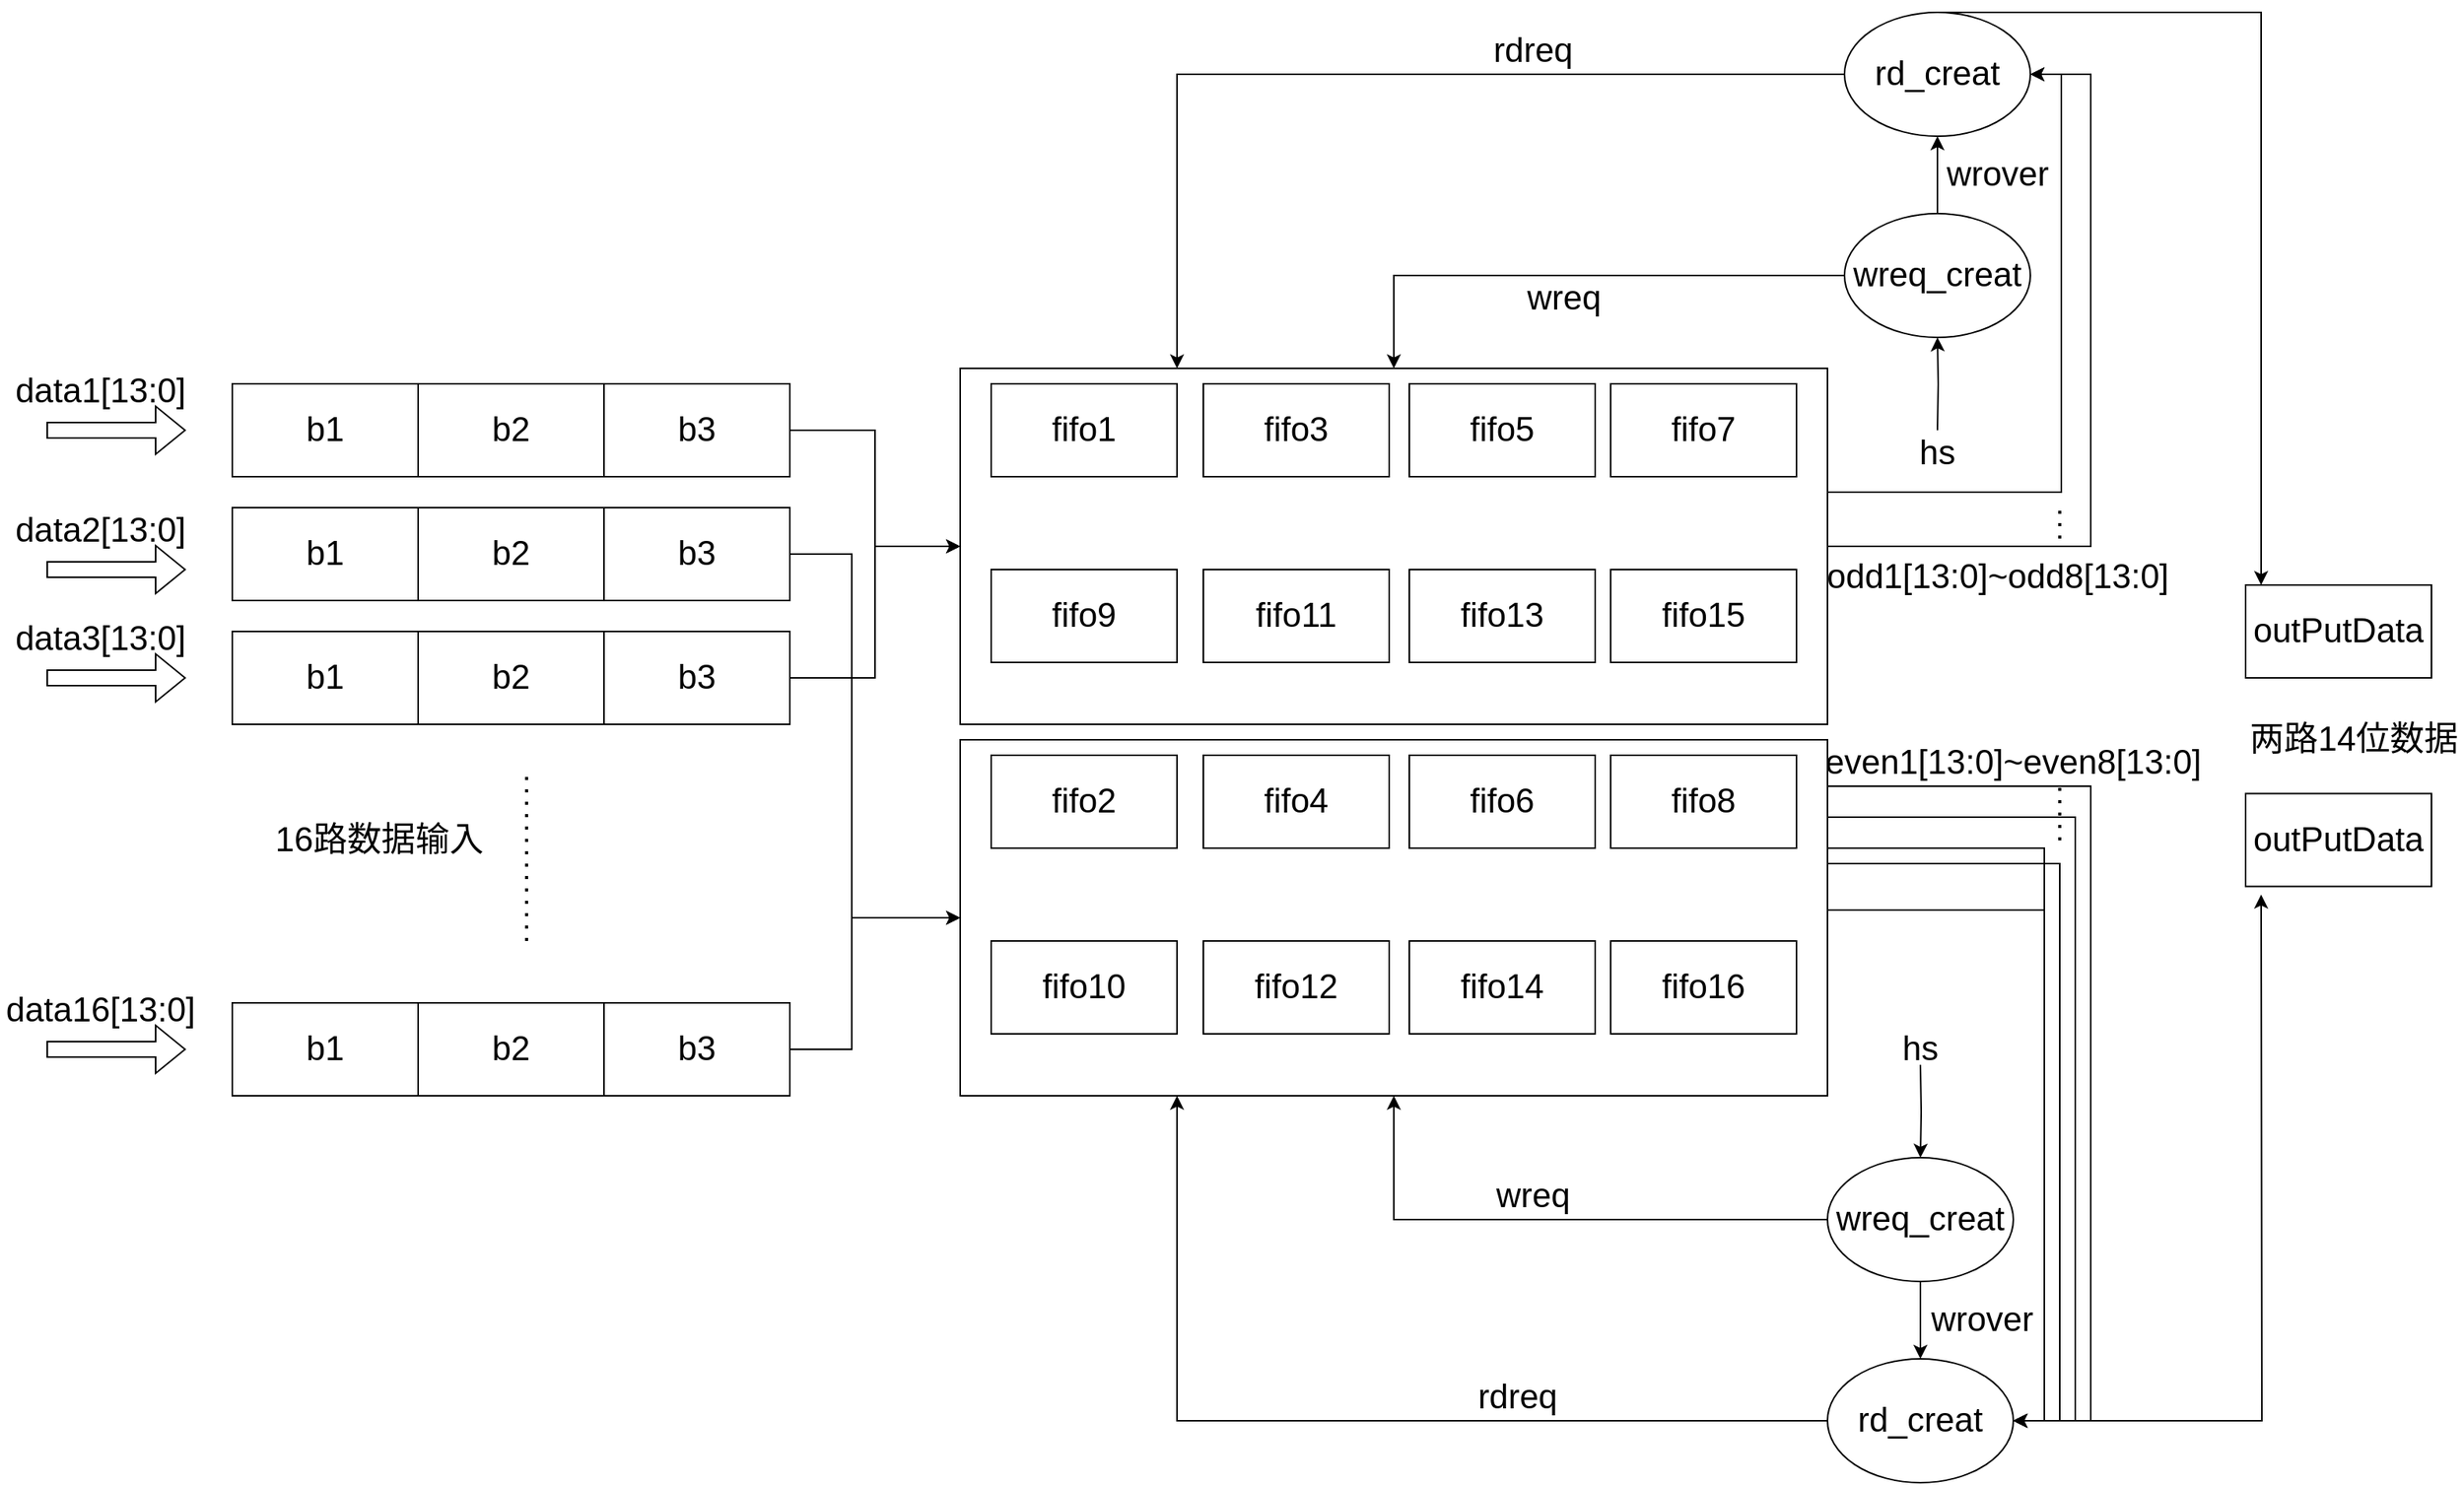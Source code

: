 <mxfile version="16.6.4" type="github">
  <diagram id="uhMTOCQxYAXmYfAqve4G" name="Page-1">
    <mxGraphModel dx="1422" dy="706" grid="1" gridSize="10" guides="1" tooltips="1" connect="1" arrows="1" fold="1" page="1" pageScale="1" pageWidth="827" pageHeight="1169" math="0" shadow="0">
      <root>
        <mxCell id="0" />
        <mxCell id="1" parent="0" />
        <mxCell id="QmlifTvjpnVVAQiFLO3C-1" value="&lt;font style=&quot;font-size: 22px;&quot;&gt;b1&lt;/font&gt;" style="rounded=0;whiteSpace=wrap;html=1;fontSize=22;" vertex="1" parent="1">
          <mxGeometry x="200" y="290" width="120" height="60" as="geometry" />
        </mxCell>
        <mxCell id="QmlifTvjpnVVAQiFLO3C-2" value="b2" style="rounded=0;whiteSpace=wrap;html=1;fontSize=22;" vertex="1" parent="1">
          <mxGeometry x="320" y="290" width="120" height="60" as="geometry" />
        </mxCell>
        <mxCell id="QmlifTvjpnVVAQiFLO3C-54" style="edgeStyle=orthogonalEdgeStyle;rounded=0;orthogonalLoop=1;jettySize=auto;html=1;fontSize=22;" edge="1" parent="1" source="QmlifTvjpnVVAQiFLO3C-3" target="QmlifTvjpnVVAQiFLO3C-31">
          <mxGeometry relative="1" as="geometry" />
        </mxCell>
        <mxCell id="QmlifTvjpnVVAQiFLO3C-3" value="b3" style="rounded=0;whiteSpace=wrap;html=1;fontSize=22;" vertex="1" parent="1">
          <mxGeometry x="440" y="290" width="120" height="60" as="geometry" />
        </mxCell>
        <mxCell id="QmlifTvjpnVVAQiFLO3C-10" value="b1" style="rounded=0;whiteSpace=wrap;html=1;fontSize=22;" vertex="1" parent="1">
          <mxGeometry x="200" y="370" width="120" height="60" as="geometry" />
        </mxCell>
        <mxCell id="QmlifTvjpnVVAQiFLO3C-11" value="b2" style="rounded=0;whiteSpace=wrap;html=1;fontSize=22;" vertex="1" parent="1">
          <mxGeometry x="320" y="370" width="120" height="60" as="geometry" />
        </mxCell>
        <mxCell id="QmlifTvjpnVVAQiFLO3C-55" style="edgeStyle=orthogonalEdgeStyle;rounded=0;orthogonalLoop=1;jettySize=auto;html=1;entryX=0;entryY=0.5;entryDx=0;entryDy=0;fontSize=22;" edge="1" parent="1" source="QmlifTvjpnVVAQiFLO3C-12" target="QmlifTvjpnVVAQiFLO3C-43">
          <mxGeometry relative="1" as="geometry">
            <Array as="points">
              <mxPoint x="600" y="400" />
              <mxPoint x="600" y="635" />
            </Array>
          </mxGeometry>
        </mxCell>
        <mxCell id="QmlifTvjpnVVAQiFLO3C-12" value="b3" style="rounded=0;whiteSpace=wrap;html=1;fontSize=22;" vertex="1" parent="1">
          <mxGeometry x="440" y="370" width="120" height="60" as="geometry" />
        </mxCell>
        <mxCell id="QmlifTvjpnVVAQiFLO3C-13" value="b1" style="rounded=0;whiteSpace=wrap;html=1;fontSize=22;" vertex="1" parent="1">
          <mxGeometry x="200" y="450" width="120" height="60" as="geometry" />
        </mxCell>
        <mxCell id="QmlifTvjpnVVAQiFLO3C-14" value="b2" style="rounded=0;whiteSpace=wrap;html=1;fontSize=22;" vertex="1" parent="1">
          <mxGeometry x="320" y="450" width="120" height="60" as="geometry" />
        </mxCell>
        <mxCell id="QmlifTvjpnVVAQiFLO3C-56" style="edgeStyle=orthogonalEdgeStyle;rounded=0;orthogonalLoop=1;jettySize=auto;html=1;entryX=0;entryY=0.5;entryDx=0;entryDy=0;fontSize=22;" edge="1" parent="1" source="QmlifTvjpnVVAQiFLO3C-15" target="QmlifTvjpnVVAQiFLO3C-31">
          <mxGeometry relative="1" as="geometry" />
        </mxCell>
        <mxCell id="QmlifTvjpnVVAQiFLO3C-15" value="b3" style="rounded=0;whiteSpace=wrap;html=1;fontSize=22;" vertex="1" parent="1">
          <mxGeometry x="440" y="450" width="120" height="60" as="geometry" />
        </mxCell>
        <mxCell id="QmlifTvjpnVVAQiFLO3C-16" value="b1" style="rounded=0;whiteSpace=wrap;html=1;fontSize=22;" vertex="1" parent="1">
          <mxGeometry x="200" y="690" width="120" height="60" as="geometry" />
        </mxCell>
        <mxCell id="QmlifTvjpnVVAQiFLO3C-17" value="b2" style="rounded=0;whiteSpace=wrap;html=1;fontSize=22;" vertex="1" parent="1">
          <mxGeometry x="320" y="690" width="120" height="60" as="geometry" />
        </mxCell>
        <mxCell id="QmlifTvjpnVVAQiFLO3C-57" style="edgeStyle=orthogonalEdgeStyle;rounded=0;orthogonalLoop=1;jettySize=auto;html=1;entryX=0;entryY=0.5;entryDx=0;entryDy=0;fontSize=22;" edge="1" parent="1" source="QmlifTvjpnVVAQiFLO3C-18" target="QmlifTvjpnVVAQiFLO3C-43">
          <mxGeometry relative="1" as="geometry">
            <Array as="points">
              <mxPoint x="600" y="720" />
              <mxPoint x="600" y="635" />
            </Array>
          </mxGeometry>
        </mxCell>
        <mxCell id="QmlifTvjpnVVAQiFLO3C-18" value="b3" style="rounded=0;whiteSpace=wrap;html=1;fontSize=22;" vertex="1" parent="1">
          <mxGeometry x="440" y="690" width="120" height="60" as="geometry" />
        </mxCell>
        <mxCell id="QmlifTvjpnVVAQiFLO3C-19" value="" style="endArrow=none;dashed=1;html=1;dashPattern=1 3;strokeWidth=2;rounded=0;fontSize=22;" edge="1" parent="1">
          <mxGeometry width="50" height="50" relative="1" as="geometry">
            <mxPoint x="390" y="650" as="sourcePoint" />
            <mxPoint x="390" y="540" as="targetPoint" />
          </mxGeometry>
        </mxCell>
        <mxCell id="QmlifTvjpnVVAQiFLO3C-22" value="" style="shape=flexArrow;endArrow=classic;html=1;rounded=0;" edge="1" parent="1">
          <mxGeometry width="50" height="50" relative="1" as="geometry">
            <mxPoint x="80" y="320" as="sourcePoint" />
            <mxPoint x="170" y="320" as="targetPoint" />
          </mxGeometry>
        </mxCell>
        <mxCell id="QmlifTvjpnVVAQiFLO3C-23" value="&lt;span style=&quot;font-size: 22px&quot;&gt;data1[13:0]&lt;/span&gt;" style="text;html=1;strokeColor=none;fillColor=none;align=center;verticalAlign=middle;whiteSpace=wrap;rounded=0;" vertex="1" parent="1">
          <mxGeometry x="50" y="270" width="130" height="50" as="geometry" />
        </mxCell>
        <mxCell id="QmlifTvjpnVVAQiFLO3C-24" value="" style="shape=flexArrow;endArrow=classic;html=1;rounded=0;" edge="1" parent="1">
          <mxGeometry width="50" height="50" relative="1" as="geometry">
            <mxPoint x="80" y="410" as="sourcePoint" />
            <mxPoint x="170" y="410" as="targetPoint" />
          </mxGeometry>
        </mxCell>
        <mxCell id="QmlifTvjpnVVAQiFLO3C-25" value="&lt;font style=&quot;font-size: 22px&quot;&gt;data2[13:0]&lt;/font&gt;" style="text;html=1;strokeColor=none;fillColor=none;align=center;verticalAlign=middle;whiteSpace=wrap;rounded=0;" vertex="1" parent="1">
          <mxGeometry x="50" y="360" width="130" height="50" as="geometry" />
        </mxCell>
        <mxCell id="QmlifTvjpnVVAQiFLO3C-26" value="" style="shape=flexArrow;endArrow=classic;html=1;rounded=0;" edge="1" parent="1">
          <mxGeometry width="50" height="50" relative="1" as="geometry">
            <mxPoint x="80" y="480" as="sourcePoint" />
            <mxPoint x="170" y="480" as="targetPoint" />
          </mxGeometry>
        </mxCell>
        <mxCell id="QmlifTvjpnVVAQiFLO3C-27" value="&lt;font style=&quot;font-size: 22px&quot;&gt;data3[13:0]&lt;/font&gt;" style="text;html=1;strokeColor=none;fillColor=none;align=center;verticalAlign=middle;whiteSpace=wrap;rounded=0;" vertex="1" parent="1">
          <mxGeometry x="50" y="430" width="130" height="50" as="geometry" />
        </mxCell>
        <mxCell id="QmlifTvjpnVVAQiFLO3C-28" value="" style="shape=flexArrow;endArrow=classic;html=1;rounded=0;" edge="1" parent="1">
          <mxGeometry width="50" height="50" relative="1" as="geometry">
            <mxPoint x="80" y="720" as="sourcePoint" />
            <mxPoint x="170" y="720" as="targetPoint" />
          </mxGeometry>
        </mxCell>
        <mxCell id="QmlifTvjpnVVAQiFLO3C-29" value="&lt;font style=&quot;font-size: 22px&quot;&gt;data16[13:0]&lt;/font&gt;" style="text;html=1;strokeColor=none;fillColor=none;align=center;verticalAlign=middle;whiteSpace=wrap;rounded=0;" vertex="1" parent="1">
          <mxGeometry x="50" y="670" width="130" height="50" as="geometry" />
        </mxCell>
        <mxCell id="QmlifTvjpnVVAQiFLO3C-62" style="edgeStyle=orthogonalEdgeStyle;rounded=0;orthogonalLoop=1;jettySize=auto;html=1;fontSize=22;entryX=1;entryY=0.5;entryDx=0;entryDy=0;" edge="1" parent="1" source="QmlifTvjpnVVAQiFLO3C-31" target="QmlifTvjpnVVAQiFLO3C-88">
          <mxGeometry relative="1" as="geometry">
            <mxPoint x="1350" y="395" as="targetPoint" />
            <Array as="points">
              <mxPoint x="1400" y="395" />
              <mxPoint x="1400" y="90" />
            </Array>
          </mxGeometry>
        </mxCell>
        <mxCell id="QmlifTvjpnVVAQiFLO3C-109" style="edgeStyle=orthogonalEdgeStyle;rounded=0;orthogonalLoop=1;jettySize=auto;html=1;entryX=1;entryY=0.5;entryDx=0;entryDy=0;fontSize=22;" edge="1" parent="1" source="QmlifTvjpnVVAQiFLO3C-31" target="QmlifTvjpnVVAQiFLO3C-88">
          <mxGeometry relative="1" as="geometry">
            <Array as="points">
              <mxPoint x="1381" y="360" />
              <mxPoint x="1381" y="90" />
            </Array>
          </mxGeometry>
        </mxCell>
        <mxCell id="QmlifTvjpnVVAQiFLO3C-31" value="" style="rounded=0;whiteSpace=wrap;html=1;fontSize=22;" vertex="1" parent="1">
          <mxGeometry x="670" y="280" width="560" height="230" as="geometry" />
        </mxCell>
        <mxCell id="QmlifTvjpnVVAQiFLO3C-32" value="fifo1" style="rounded=0;whiteSpace=wrap;html=1;fontSize=22;" vertex="1" parent="1">
          <mxGeometry x="690" y="290" width="120" height="60" as="geometry" />
        </mxCell>
        <mxCell id="QmlifTvjpnVVAQiFLO3C-36" value="fifo3" style="rounded=0;whiteSpace=wrap;html=1;fontSize=22;" vertex="1" parent="1">
          <mxGeometry x="827" y="290" width="120" height="60" as="geometry" />
        </mxCell>
        <mxCell id="QmlifTvjpnVVAQiFLO3C-37" value="fifo5" style="rounded=0;whiteSpace=wrap;html=1;fontSize=22;" vertex="1" parent="1">
          <mxGeometry x="960" y="290" width="120" height="60" as="geometry" />
        </mxCell>
        <mxCell id="QmlifTvjpnVVAQiFLO3C-38" value="fifo7" style="rounded=0;whiteSpace=wrap;html=1;fontSize=22;" vertex="1" parent="1">
          <mxGeometry x="1090" y="290" width="120" height="60" as="geometry" />
        </mxCell>
        <mxCell id="QmlifTvjpnVVAQiFLO3C-39" value="fifo9" style="rounded=0;whiteSpace=wrap;html=1;fontSize=22;" vertex="1" parent="1">
          <mxGeometry x="690" y="410" width="120" height="60" as="geometry" />
        </mxCell>
        <mxCell id="QmlifTvjpnVVAQiFLO3C-40" value="fifo11" style="rounded=0;whiteSpace=wrap;html=1;fontSize=22;" vertex="1" parent="1">
          <mxGeometry x="827" y="410" width="120" height="60" as="geometry" />
        </mxCell>
        <mxCell id="QmlifTvjpnVVAQiFLO3C-41" value="fifo13" style="rounded=0;whiteSpace=wrap;html=1;fontSize=22;" vertex="1" parent="1">
          <mxGeometry x="960" y="410" width="120" height="60" as="geometry" />
        </mxCell>
        <mxCell id="QmlifTvjpnVVAQiFLO3C-42" value="fifo15" style="rounded=0;whiteSpace=wrap;html=1;fontSize=22;" vertex="1" parent="1">
          <mxGeometry x="1090" y="410" width="120" height="60" as="geometry" />
        </mxCell>
        <mxCell id="QmlifTvjpnVVAQiFLO3C-61" style="edgeStyle=orthogonalEdgeStyle;rounded=0;orthogonalLoop=1;jettySize=auto;html=1;exitX=1;exitY=0.5;exitDx=0;exitDy=0;entryX=1;entryY=0.5;entryDx=0;entryDy=0;fontSize=22;" edge="1" parent="1" source="QmlifTvjpnVVAQiFLO3C-43" target="QmlifTvjpnVVAQiFLO3C-90">
          <mxGeometry relative="1" as="geometry">
            <mxPoint x="1340" y="635" as="targetPoint" />
            <Array as="points">
              <mxPoint x="1230" y="550" />
              <mxPoint x="1400" y="550" />
              <mxPoint x="1400" y="960" />
            </Array>
          </mxGeometry>
        </mxCell>
        <mxCell id="QmlifTvjpnVVAQiFLO3C-100" style="edgeStyle=orthogonalEdgeStyle;rounded=0;orthogonalLoop=1;jettySize=auto;html=1;entryX=1;entryY=0.5;entryDx=0;entryDy=0;fontSize=22;" edge="1" parent="1" source="QmlifTvjpnVVAQiFLO3C-43" target="QmlifTvjpnVVAQiFLO3C-90">
          <mxGeometry relative="1" as="geometry">
            <Array as="points">
              <mxPoint x="1390" y="570" />
              <mxPoint x="1390" y="960" />
            </Array>
          </mxGeometry>
        </mxCell>
        <mxCell id="QmlifTvjpnVVAQiFLO3C-101" style="edgeStyle=orthogonalEdgeStyle;rounded=0;orthogonalLoop=1;jettySize=auto;html=1;entryX=1;entryY=0.5;entryDx=0;entryDy=0;fontSize=22;" edge="1" parent="1" source="QmlifTvjpnVVAQiFLO3C-43" target="QmlifTvjpnVVAQiFLO3C-90">
          <mxGeometry relative="1" as="geometry">
            <Array as="points">
              <mxPoint x="1370" y="590" />
              <mxPoint x="1370" y="960" />
            </Array>
          </mxGeometry>
        </mxCell>
        <mxCell id="QmlifTvjpnVVAQiFLO3C-102" style="edgeStyle=orthogonalEdgeStyle;rounded=0;orthogonalLoop=1;jettySize=auto;html=1;fontSize=22;entryX=1;entryY=0.5;entryDx=0;entryDy=0;" edge="1" parent="1" source="QmlifTvjpnVVAQiFLO3C-43" target="QmlifTvjpnVVAQiFLO3C-90">
          <mxGeometry relative="1" as="geometry">
            <mxPoint x="1380" y="950" as="targetPoint" />
            <Array as="points">
              <mxPoint x="1380" y="600" />
              <mxPoint x="1380" y="960" />
            </Array>
          </mxGeometry>
        </mxCell>
        <mxCell id="QmlifTvjpnVVAQiFLO3C-103" style="edgeStyle=orthogonalEdgeStyle;rounded=0;orthogonalLoop=1;jettySize=auto;html=1;entryX=1;entryY=0.5;entryDx=0;entryDy=0;fontSize=22;" edge="1" parent="1" source="QmlifTvjpnVVAQiFLO3C-43" target="QmlifTvjpnVVAQiFLO3C-90">
          <mxGeometry relative="1" as="geometry">
            <Array as="points">
              <mxPoint x="1370" y="630" />
              <mxPoint x="1370" y="960" />
            </Array>
          </mxGeometry>
        </mxCell>
        <mxCell id="QmlifTvjpnVVAQiFLO3C-43" value="" style="rounded=0;whiteSpace=wrap;html=1;fontSize=22;" vertex="1" parent="1">
          <mxGeometry x="670" y="520" width="560" height="230" as="geometry" />
        </mxCell>
        <mxCell id="QmlifTvjpnVVAQiFLO3C-44" value="fifo2" style="rounded=0;whiteSpace=wrap;html=1;fontSize=22;" vertex="1" parent="1">
          <mxGeometry x="690" y="530" width="120" height="60" as="geometry" />
        </mxCell>
        <mxCell id="QmlifTvjpnVVAQiFLO3C-45" value="fifo4" style="rounded=0;whiteSpace=wrap;html=1;fontSize=22;" vertex="1" parent="1">
          <mxGeometry x="827" y="530" width="120" height="60" as="geometry" />
        </mxCell>
        <mxCell id="QmlifTvjpnVVAQiFLO3C-46" value="fifo6" style="rounded=0;whiteSpace=wrap;html=1;fontSize=22;" vertex="1" parent="1">
          <mxGeometry x="960" y="530" width="120" height="60" as="geometry" />
        </mxCell>
        <mxCell id="QmlifTvjpnVVAQiFLO3C-47" value="fifo8" style="rounded=0;whiteSpace=wrap;html=1;fontSize=22;" vertex="1" parent="1">
          <mxGeometry x="1090" y="530" width="120" height="60" as="geometry" />
        </mxCell>
        <mxCell id="QmlifTvjpnVVAQiFLO3C-48" value="fifo10" style="rounded=0;whiteSpace=wrap;html=1;fontSize=22;" vertex="1" parent="1">
          <mxGeometry x="690" y="650" width="120" height="60" as="geometry" />
        </mxCell>
        <mxCell id="QmlifTvjpnVVAQiFLO3C-49" value="fifo12" style="rounded=0;whiteSpace=wrap;html=1;fontSize=22;" vertex="1" parent="1">
          <mxGeometry x="827" y="650" width="120" height="60" as="geometry" />
        </mxCell>
        <mxCell id="QmlifTvjpnVVAQiFLO3C-50" value="fifo14" style="rounded=0;whiteSpace=wrap;html=1;fontSize=22;" vertex="1" parent="1">
          <mxGeometry x="960" y="650" width="120" height="60" as="geometry" />
        </mxCell>
        <mxCell id="QmlifTvjpnVVAQiFLO3C-51" value="fifo16" style="rounded=0;whiteSpace=wrap;html=1;fontSize=22;" vertex="1" parent="1">
          <mxGeometry x="1090" y="650" width="120" height="60" as="geometry" />
        </mxCell>
        <mxCell id="QmlifTvjpnVVAQiFLO3C-66" style="edgeStyle=orthogonalEdgeStyle;rounded=0;orthogonalLoop=1;jettySize=auto;html=1;entryX=0.5;entryY=0;entryDx=0;entryDy=0;fontSize=22;" edge="1" parent="1" source="QmlifTvjpnVVAQiFLO3C-65" target="QmlifTvjpnVVAQiFLO3C-31">
          <mxGeometry relative="1" as="geometry" />
        </mxCell>
        <mxCell id="QmlifTvjpnVVAQiFLO3C-79" style="edgeStyle=orthogonalEdgeStyle;rounded=0;orthogonalLoop=1;jettySize=auto;html=1;fontSize=22;" edge="1" parent="1" target="QmlifTvjpnVVAQiFLO3C-65">
          <mxGeometry relative="1" as="geometry">
            <mxPoint x="1301" y="320" as="sourcePoint" />
          </mxGeometry>
        </mxCell>
        <mxCell id="QmlifTvjpnVVAQiFLO3C-89" style="edgeStyle=orthogonalEdgeStyle;rounded=0;orthogonalLoop=1;jettySize=auto;html=1;entryX=0.5;entryY=1;entryDx=0;entryDy=0;fontSize=22;" edge="1" parent="1" source="QmlifTvjpnVVAQiFLO3C-65" target="QmlifTvjpnVVAQiFLO3C-88">
          <mxGeometry relative="1" as="geometry" />
        </mxCell>
        <mxCell id="QmlifTvjpnVVAQiFLO3C-65" value="&lt;span&gt;wreq_creat&lt;/span&gt;" style="ellipse;whiteSpace=wrap;html=1;fontSize=22;" vertex="1" parent="1">
          <mxGeometry x="1241" y="180" width="120" height="80" as="geometry" />
        </mxCell>
        <mxCell id="QmlifTvjpnVVAQiFLO3C-69" style="edgeStyle=orthogonalEdgeStyle;rounded=0;orthogonalLoop=1;jettySize=auto;html=1;entryX=0.5;entryY=1;entryDx=0;entryDy=0;fontSize=22;" edge="1" parent="1" source="QmlifTvjpnVVAQiFLO3C-68" target="QmlifTvjpnVVAQiFLO3C-43">
          <mxGeometry relative="1" as="geometry">
            <Array as="points">
              <mxPoint x="950" y="830" />
            </Array>
          </mxGeometry>
        </mxCell>
        <mxCell id="QmlifTvjpnVVAQiFLO3C-78" style="edgeStyle=orthogonalEdgeStyle;rounded=0;orthogonalLoop=1;jettySize=auto;html=1;fontSize=22;" edge="1" parent="1" target="QmlifTvjpnVVAQiFLO3C-68">
          <mxGeometry relative="1" as="geometry">
            <mxPoint x="1290" y="730" as="sourcePoint" />
          </mxGeometry>
        </mxCell>
        <mxCell id="QmlifTvjpnVVAQiFLO3C-91" style="edgeStyle=orthogonalEdgeStyle;rounded=0;orthogonalLoop=1;jettySize=auto;html=1;entryX=0.5;entryY=0;entryDx=0;entryDy=0;fontSize=22;" edge="1" parent="1" source="QmlifTvjpnVVAQiFLO3C-68" target="QmlifTvjpnVVAQiFLO3C-90">
          <mxGeometry relative="1" as="geometry" />
        </mxCell>
        <mxCell id="QmlifTvjpnVVAQiFLO3C-68" value="wreq_creat" style="ellipse;whiteSpace=wrap;html=1;fontSize=22;" vertex="1" parent="1">
          <mxGeometry x="1230" y="790" width="120" height="80" as="geometry" />
        </mxCell>
        <mxCell id="QmlifTvjpnVVAQiFLO3C-71" value="wrover" style="text;html=1;strokeColor=none;fillColor=none;align=center;verticalAlign=middle;whiteSpace=wrap;rounded=0;fontSize=22;" vertex="1" parent="1">
          <mxGeometry x="1290" y="880" width="80" height="30" as="geometry" />
        </mxCell>
        <mxCell id="QmlifTvjpnVVAQiFLO3C-72" value="wrover" style="text;html=1;strokeColor=none;fillColor=none;align=center;verticalAlign=middle;whiteSpace=wrap;rounded=0;fontSize=22;" vertex="1" parent="1">
          <mxGeometry x="1300" y="140" width="80" height="30" as="geometry" />
        </mxCell>
        <mxCell id="QmlifTvjpnVVAQiFLO3C-74" value="wreq" style="text;html=1;strokeColor=none;fillColor=none;align=center;verticalAlign=middle;whiteSpace=wrap;rounded=0;fontSize=22;" vertex="1" parent="1">
          <mxGeometry x="1010" y="800" width="60" height="30" as="geometry" />
        </mxCell>
        <mxCell id="QmlifTvjpnVVAQiFLO3C-75" value="wreq" style="text;html=1;strokeColor=none;fillColor=none;align=center;verticalAlign=middle;whiteSpace=wrap;rounded=0;fontSize=22;" vertex="1" parent="1">
          <mxGeometry x="1030" y="220" width="60" height="30" as="geometry" />
        </mxCell>
        <mxCell id="QmlifTvjpnVVAQiFLO3C-80" value="hs" style="text;html=1;strokeColor=none;fillColor=none;align=center;verticalAlign=middle;whiteSpace=wrap;rounded=0;fontSize=22;" vertex="1" parent="1">
          <mxGeometry x="1271" y="320" width="60" height="30" as="geometry" />
        </mxCell>
        <mxCell id="QmlifTvjpnVVAQiFLO3C-81" value="hs" style="text;html=1;strokeColor=none;fillColor=none;align=center;verticalAlign=middle;whiteSpace=wrap;rounded=0;fontSize=22;" vertex="1" parent="1">
          <mxGeometry x="1260" y="705" width="60" height="30" as="geometry" />
        </mxCell>
        <mxCell id="QmlifTvjpnVVAQiFLO3C-84" value="odd1[13:0]~odd8[13:0]" style="text;html=1;strokeColor=none;fillColor=none;align=center;verticalAlign=middle;whiteSpace=wrap;rounded=0;fontSize=22;" vertex="1" parent="1">
          <mxGeometry x="1285" y="400" width="110" height="30" as="geometry" />
        </mxCell>
        <mxCell id="QmlifTvjpnVVAQiFLO3C-85" value="even1[13:0]~even8[13:0]" style="text;html=1;strokeColor=none;fillColor=none;align=center;verticalAlign=middle;whiteSpace=wrap;rounded=0;fontSize=22;" vertex="1" parent="1">
          <mxGeometry x="1320" y="520" width="60" height="30" as="geometry" />
        </mxCell>
        <mxCell id="QmlifTvjpnVVAQiFLO3C-87" value="16路数据输入" style="text;html=1;strokeColor=none;fillColor=none;align=center;verticalAlign=middle;whiteSpace=wrap;rounded=0;fontSize=22;" vertex="1" parent="1">
          <mxGeometry x="220" y="562" width="150" height="45.5" as="geometry" />
        </mxCell>
        <mxCell id="QmlifTvjpnVVAQiFLO3C-93" style="edgeStyle=orthogonalEdgeStyle;rounded=0;orthogonalLoop=1;jettySize=auto;html=1;entryX=0.25;entryY=0;entryDx=0;entryDy=0;fontSize=22;" edge="1" parent="1" source="QmlifTvjpnVVAQiFLO3C-88" target="QmlifTvjpnVVAQiFLO3C-31">
          <mxGeometry relative="1" as="geometry" />
        </mxCell>
        <mxCell id="QmlifTvjpnVVAQiFLO3C-96" style="edgeStyle=orthogonalEdgeStyle;rounded=0;orthogonalLoop=1;jettySize=auto;html=1;fontSize=22;" edge="1" parent="1" source="QmlifTvjpnVVAQiFLO3C-88">
          <mxGeometry relative="1" as="geometry">
            <mxPoint x="1510" y="420" as="targetPoint" />
            <Array as="points">
              <mxPoint x="1510" y="50" />
              <mxPoint x="1510" y="400" />
            </Array>
          </mxGeometry>
        </mxCell>
        <mxCell id="QmlifTvjpnVVAQiFLO3C-88" value="rd_creat" style="ellipse;whiteSpace=wrap;html=1;fontSize=22;" vertex="1" parent="1">
          <mxGeometry x="1241" y="50" width="120" height="80" as="geometry" />
        </mxCell>
        <mxCell id="QmlifTvjpnVVAQiFLO3C-92" style="edgeStyle=orthogonalEdgeStyle;rounded=0;orthogonalLoop=1;jettySize=auto;html=1;entryX=0.25;entryY=1;entryDx=0;entryDy=0;fontSize=22;" edge="1" parent="1" source="QmlifTvjpnVVAQiFLO3C-90" target="QmlifTvjpnVVAQiFLO3C-43">
          <mxGeometry relative="1" as="geometry">
            <Array as="points">
              <mxPoint x="810" y="960" />
            </Array>
          </mxGeometry>
        </mxCell>
        <mxCell id="QmlifTvjpnVVAQiFLO3C-98" style="edgeStyle=orthogonalEdgeStyle;rounded=0;orthogonalLoop=1;jettySize=auto;html=1;fontSize=22;" edge="1" parent="1" source="QmlifTvjpnVVAQiFLO3C-90">
          <mxGeometry relative="1" as="geometry">
            <mxPoint x="1510" y="620" as="targetPoint" />
          </mxGeometry>
        </mxCell>
        <mxCell id="QmlifTvjpnVVAQiFLO3C-90" value="rd_creat" style="ellipse;whiteSpace=wrap;html=1;fontSize=22;" vertex="1" parent="1">
          <mxGeometry x="1230" y="920" width="120" height="80" as="geometry" />
        </mxCell>
        <mxCell id="QmlifTvjpnVVAQiFLO3C-94" value="rdreq" style="text;html=1;strokeColor=none;fillColor=none;align=center;verticalAlign=middle;whiteSpace=wrap;rounded=0;fontSize=22;" vertex="1" parent="1">
          <mxGeometry x="1000" y="930" width="60" height="30" as="geometry" />
        </mxCell>
        <mxCell id="QmlifTvjpnVVAQiFLO3C-95" value="rdreq" style="text;html=1;strokeColor=none;fillColor=none;align=center;verticalAlign=middle;whiteSpace=wrap;rounded=0;fontSize=22;" vertex="1" parent="1">
          <mxGeometry x="1010" y="60" width="60" height="30" as="geometry" />
        </mxCell>
        <mxCell id="QmlifTvjpnVVAQiFLO3C-105" value="" style="endArrow=none;dashed=1;html=1;dashPattern=1 3;strokeWidth=2;rounded=0;fontSize=22;" edge="1" parent="1">
          <mxGeometry width="50" height="50" relative="1" as="geometry">
            <mxPoint x="1380" y="585" as="sourcePoint" />
            <mxPoint x="1380" y="545" as="targetPoint" />
          </mxGeometry>
        </mxCell>
        <mxCell id="QmlifTvjpnVVAQiFLO3C-108" value="" style="endArrow=none;dashed=1;html=1;dashPattern=1 3;strokeWidth=2;rounded=0;fontSize=22;" edge="1" parent="1">
          <mxGeometry width="50" height="50" relative="1" as="geometry">
            <mxPoint x="1380" y="390" as="sourcePoint" />
            <mxPoint x="1380" y="370" as="targetPoint" />
          </mxGeometry>
        </mxCell>
        <mxCell id="QmlifTvjpnVVAQiFLO3C-111" value="outPutData" style="rounded=0;whiteSpace=wrap;html=1;fontSize=22;" vertex="1" parent="1">
          <mxGeometry x="1500" y="420" width="120" height="60" as="geometry" />
        </mxCell>
        <mxCell id="QmlifTvjpnVVAQiFLO3C-112" value="outPutData" style="rounded=0;whiteSpace=wrap;html=1;fontSize=22;" vertex="1" parent="1">
          <mxGeometry x="1500" y="554.75" width="120" height="60" as="geometry" />
        </mxCell>
        <mxCell id="QmlifTvjpnVVAQiFLO3C-113" value="两路14位数据" style="text;html=1;strokeColor=none;fillColor=none;align=center;verticalAlign=middle;whiteSpace=wrap;rounded=0;fontSize=22;" vertex="1" parent="1">
          <mxGeometry x="1500" y="490" width="140" height="60" as="geometry" />
        </mxCell>
      </root>
    </mxGraphModel>
  </diagram>
</mxfile>
